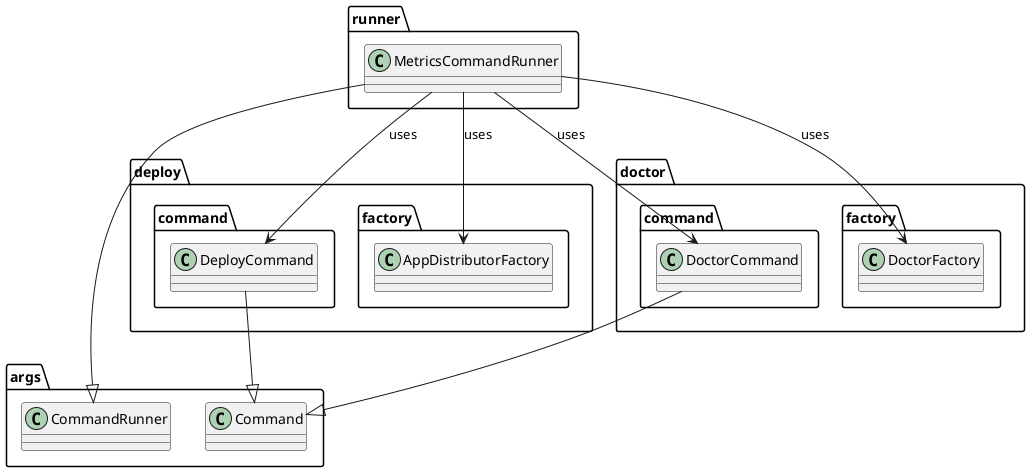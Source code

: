 @startuml metrics_command_runner_class_diagram

package args {
    class CommandRunner{}
    class Command {}
}

package runner {
    class MetricsCommandRunner {}
}

package deploy {
    package command {
        class DeployCommand {}
    }

    package factory as deploy.factory{
        class AppDistributorFactory {}
    }
}

package doctor {
    package command as doctor.command {
        class DoctorCommand {}
    }

    package factory as doctor.factory {
        class DoctorFactory {}
    }
}

MetricsCommandRunner --> DoctorCommand : uses
MetricsCommandRunner --> DeployCommand : uses
MetricsCommandRunner --> AppDistributorFactory : uses
MetricsCommandRunner --> DoctorFactory : uses

DeployCommand --|> Command
DoctorCommand --|> Command

MetricsCommandRunner --|> CommandRunner


@enduml

